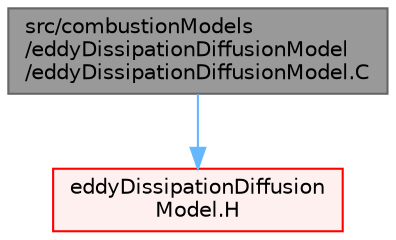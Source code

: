 digraph "src/combustionModels/eddyDissipationDiffusionModel/eddyDissipationDiffusionModel.C"
{
 // LATEX_PDF_SIZE
  bgcolor="transparent";
  edge [fontname=Helvetica,fontsize=10,labelfontname=Helvetica,labelfontsize=10];
  node [fontname=Helvetica,fontsize=10,shape=box,height=0.2,width=0.4];
  Node1 [id="Node000001",label="src/combustionModels\l/eddyDissipationDiffusionModel\l/eddyDissipationDiffusionModel.C",height=0.2,width=0.4,color="gray40", fillcolor="grey60", style="filled", fontcolor="black",tooltip=" "];
  Node1 -> Node2 [id="edge1_Node000001_Node000002",color="steelblue1",style="solid",tooltip=" "];
  Node2 [id="Node000002",label="eddyDissipationDiffusion\lModel.H",height=0.2,width=0.4,color="red", fillcolor="#FFF0F0", style="filled",URL="$eddyDissipationDiffusionModel_8H.html",tooltip=" "];
}
